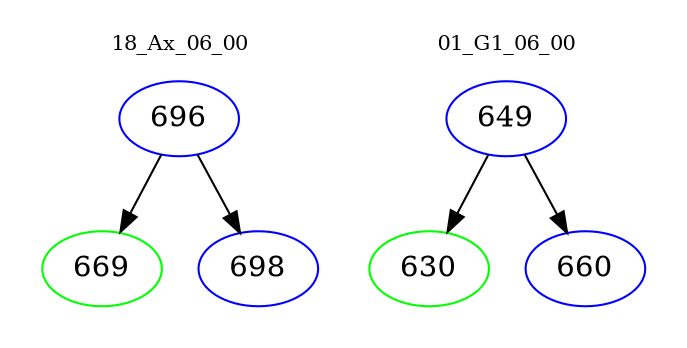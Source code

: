 digraph{
subgraph cluster_0 {
color = white
label = "18_Ax_06_00";
fontsize=10;
T0_696 [label="696", color="blue"]
T0_696 -> T0_669 [color="black"]
T0_669 [label="669", color="green"]
T0_696 -> T0_698 [color="black"]
T0_698 [label="698", color="blue"]
}
subgraph cluster_1 {
color = white
label = "01_G1_06_00";
fontsize=10;
T1_649 [label="649", color="blue"]
T1_649 -> T1_630 [color="black"]
T1_630 [label="630", color="green"]
T1_649 -> T1_660 [color="black"]
T1_660 [label="660", color="blue"]
}
}
